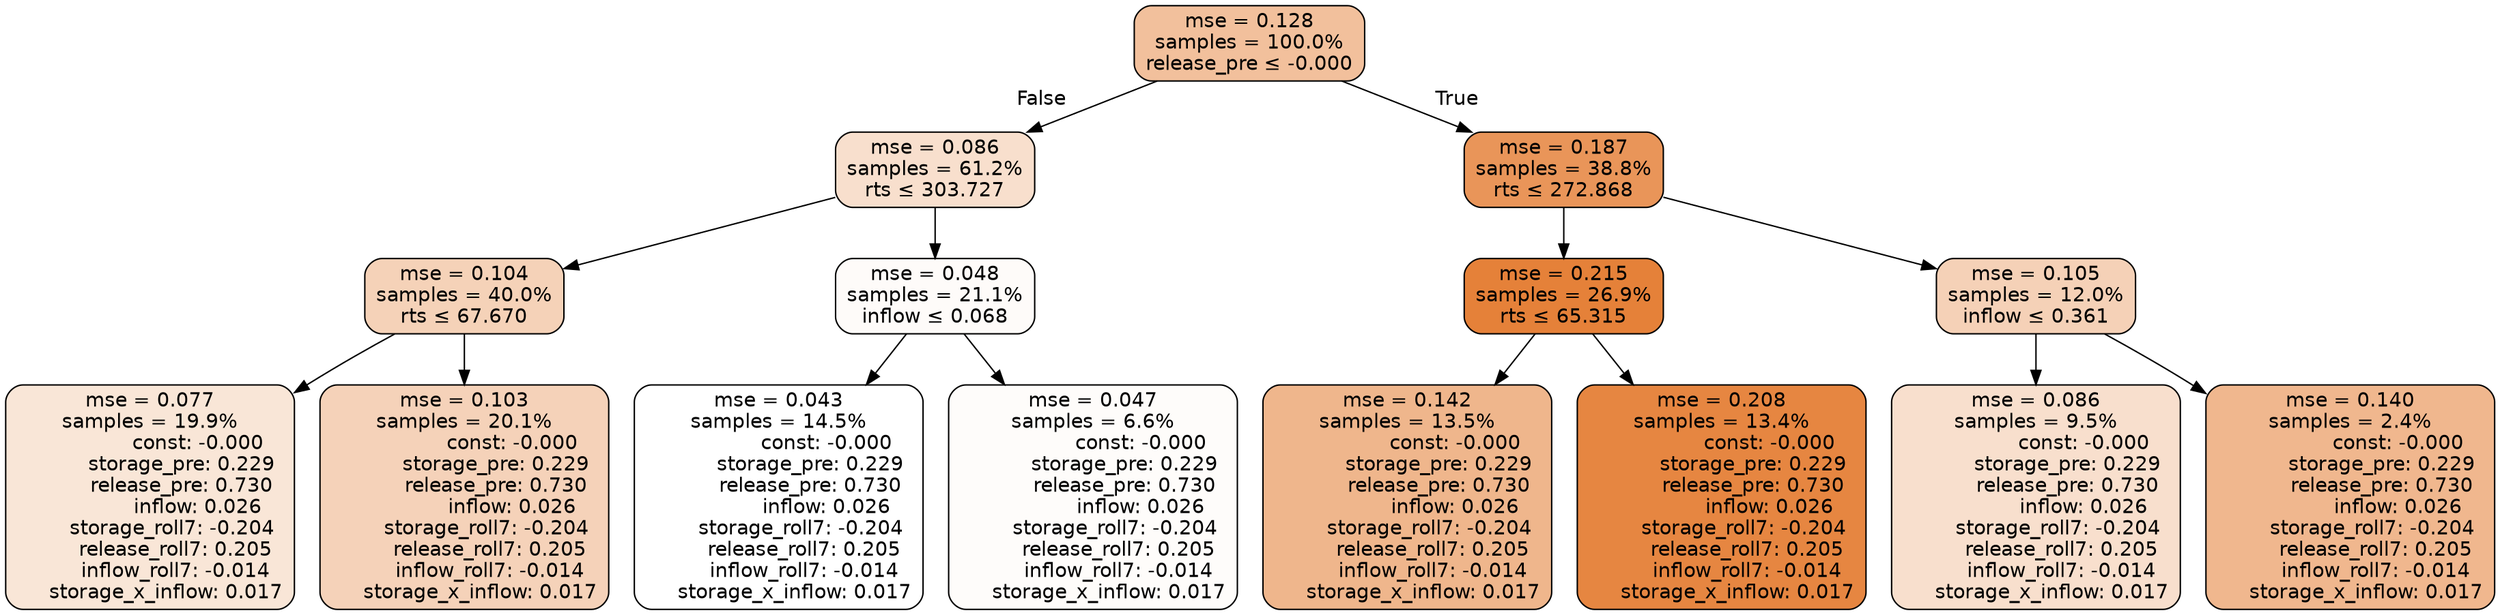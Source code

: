 digraph tree {
node [shape=rectangle, style="filled, rounded", color="black", fontname=helvetica] ;
edge [fontname=helvetica] ;
	"0" [label="mse = 0.128
samples = 100.0%
release_pre &le; -0.000", fillcolor="#f2c09c"]
	"1" [label="mse = 0.086
samples = 61.2%
rts &le; 303.727", fillcolor="#f8dfcd"]
	"2" [label="mse = 0.104
samples = 40.0%
rts &le; 67.670", fillcolor="#f5d2b8"]
	"3" [label="mse = 0.077
samples = 19.9%
               const: -0.000
          storage_pre: 0.229
          release_pre: 0.730
               inflow: 0.026
       storage_roll7: -0.204
        release_roll7: 0.205
        inflow_roll7: -0.014
     storage_x_inflow: 0.017", fillcolor="#f9e6d7"]
	"4" [label="mse = 0.103
samples = 20.1%
               const: -0.000
          storage_pre: 0.229
          release_pre: 0.730
               inflow: 0.026
       storage_roll7: -0.204
        release_roll7: 0.205
        inflow_roll7: -0.014
     storage_x_inflow: 0.017", fillcolor="#f5d2b9"]
	"5" [label="mse = 0.048
samples = 21.1%
inflow &le; 0.068", fillcolor="#fefbf9"]
	"6" [label="mse = 0.043
samples = 14.5%
               const: -0.000
          storage_pre: 0.229
          release_pre: 0.730
               inflow: 0.026
       storage_roll7: -0.204
        release_roll7: 0.205
        inflow_roll7: -0.014
     storage_x_inflow: 0.017", fillcolor="#ffffff"]
	"7" [label="mse = 0.047
samples = 6.6%
               const: -0.000
          storage_pre: 0.229
          release_pre: 0.730
               inflow: 0.026
       storage_roll7: -0.204
        release_roll7: 0.205
        inflow_roll7: -0.014
     storage_x_inflow: 0.017", fillcolor="#fefcfa"]
	"8" [label="mse = 0.187
samples = 38.8%
rts &le; 272.868", fillcolor="#e99559"]
	"9" [label="mse = 0.215
samples = 26.9%
rts &le; 65.315", fillcolor="#e58139"]
	"10" [label="mse = 0.142
samples = 13.5%
               const: -0.000
          storage_pre: 0.229
          release_pre: 0.730
               inflow: 0.026
       storage_roll7: -0.204
        release_roll7: 0.205
        inflow_roll7: -0.014
     storage_x_inflow: 0.017", fillcolor="#efb68c"]
	"11" [label="mse = 0.208
samples = 13.4%
               const: -0.000
          storage_pre: 0.229
          release_pre: 0.730
               inflow: 0.026
       storage_roll7: -0.204
        release_roll7: 0.205
        inflow_roll7: -0.014
     storage_x_inflow: 0.017", fillcolor="#e68641"]
	"12" [label="mse = 0.105
samples = 12.0%
inflow &le; 0.361", fillcolor="#f5d1b7"]
	"13" [label="mse = 0.086
samples = 9.5%
               const: -0.000
          storage_pre: 0.229
          release_pre: 0.730
               inflow: 0.026
       storage_roll7: -0.204
        release_roll7: 0.205
        inflow_roll7: -0.014
     storage_x_inflow: 0.017", fillcolor="#f8dfcd"]
	"14" [label="mse = 0.140
samples = 2.4%
               const: -0.000
          storage_pre: 0.229
          release_pre: 0.730
               inflow: 0.026
       storage_roll7: -0.204
        release_roll7: 0.205
        inflow_roll7: -0.014
     storage_x_inflow: 0.017", fillcolor="#f0b78e"]

	"0" -> "1" [labeldistance=2.5, labelangle=45, headlabel="False"]
	"1" -> "2"
	"2" -> "3"
	"2" -> "4"
	"1" -> "5"
	"5" -> "6"
	"5" -> "7"
	"0" -> "8" [labeldistance=2.5, labelangle=-45, headlabel="True"]
	"8" -> "9"
	"9" -> "10"
	"9" -> "11"
	"8" -> "12"
	"12" -> "13"
	"12" -> "14"
}